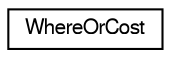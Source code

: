 digraph "Graphical Class Hierarchy"
{
  edge [fontname="FreeSans",fontsize="10",labelfontname="FreeSans",labelfontsize="10"];
  node [fontname="FreeSans",fontsize="10",shape=record];
  rankdir="LR";
  Node0 [label="WhereOrCost",height=0.2,width=0.4,color="black", fillcolor="white", style="filled",URL="$structWhereOrCost.html"];
}

